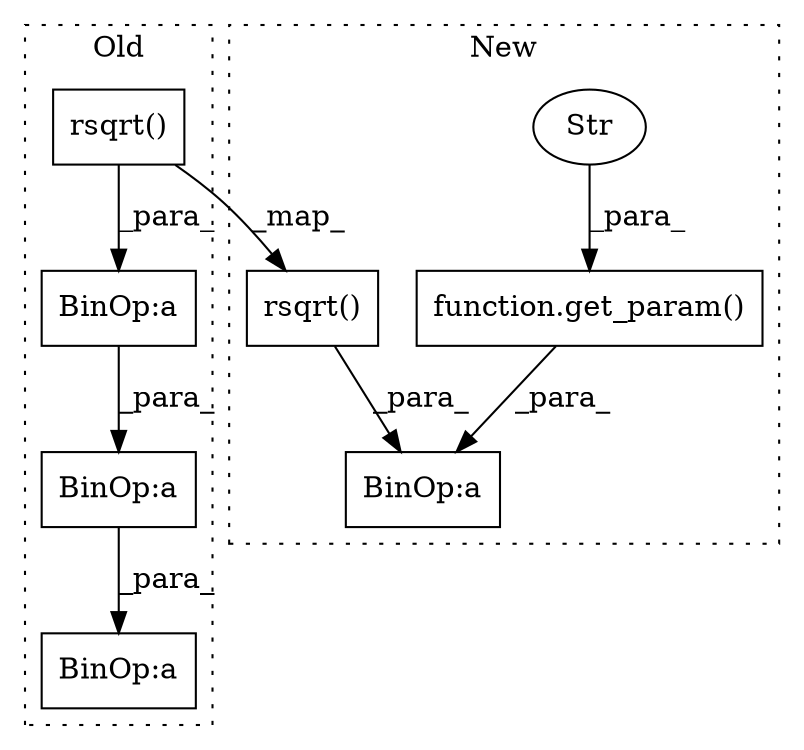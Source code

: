 digraph G {
subgraph cluster0 {
1 [label="rsqrt()" a="75" s="5021,5082" l="10,1" shape="box"];
3 [label="BinOp:a" a="82" s="5083" l="3" shape="box"];
5 [label="BinOp:a" a="82" s="5017" l="3" shape="box"];
6 [label="BinOp:a" a="82" s="5132" l="3" shape="box"];
label = "Old";
style="dotted";
}
subgraph cluster1 {
2 [label="rsqrt()" a="75" s="5470,5531" l="10,1" shape="box"];
4 [label="BinOp:a" a="82" s="5617" l="3" shape="box"];
7 [label="function.get_param()" a="75" s="5553,5599" l="10,1" shape="box"];
8 [label="Str" a="66" s="5568" l="7" shape="ellipse"];
label = "New";
style="dotted";
}
1 -> 3 [label="_para_"];
1 -> 2 [label="_map_"];
2 -> 4 [label="_para_"];
3 -> 5 [label="_para_"];
5 -> 6 [label="_para_"];
7 -> 4 [label="_para_"];
8 -> 7 [label="_para_"];
}